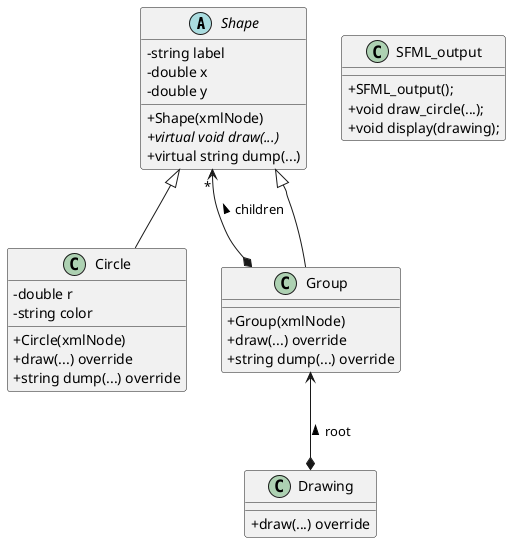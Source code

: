 @startuml
skinparam classAttributeIconSize 0
abstract class Shape {
    - string label
    - double x
    - double y
    + Shape(xmlNode)
    {abstract} + virtual void draw(...)
    + virtual string dump(...)
}

class Circle {
    - double r
    - string color
    + Circle(xmlNode)
    + draw(...) override
    + string dump(...) override
}
Shape <|-- Circle

class Group {
    + Group(xmlNode)
    + draw(...) override
    + string dump(...) override
}
Shape "*" <--* Group : children <
Shape <|-- Group

class Drawing {
    + draw(...) override
}
Group <--* Drawing : root <
class SFML_output {
    + SFML_output();
    + void draw_circle(...);
    + void display(drawing);
}
@enduml
